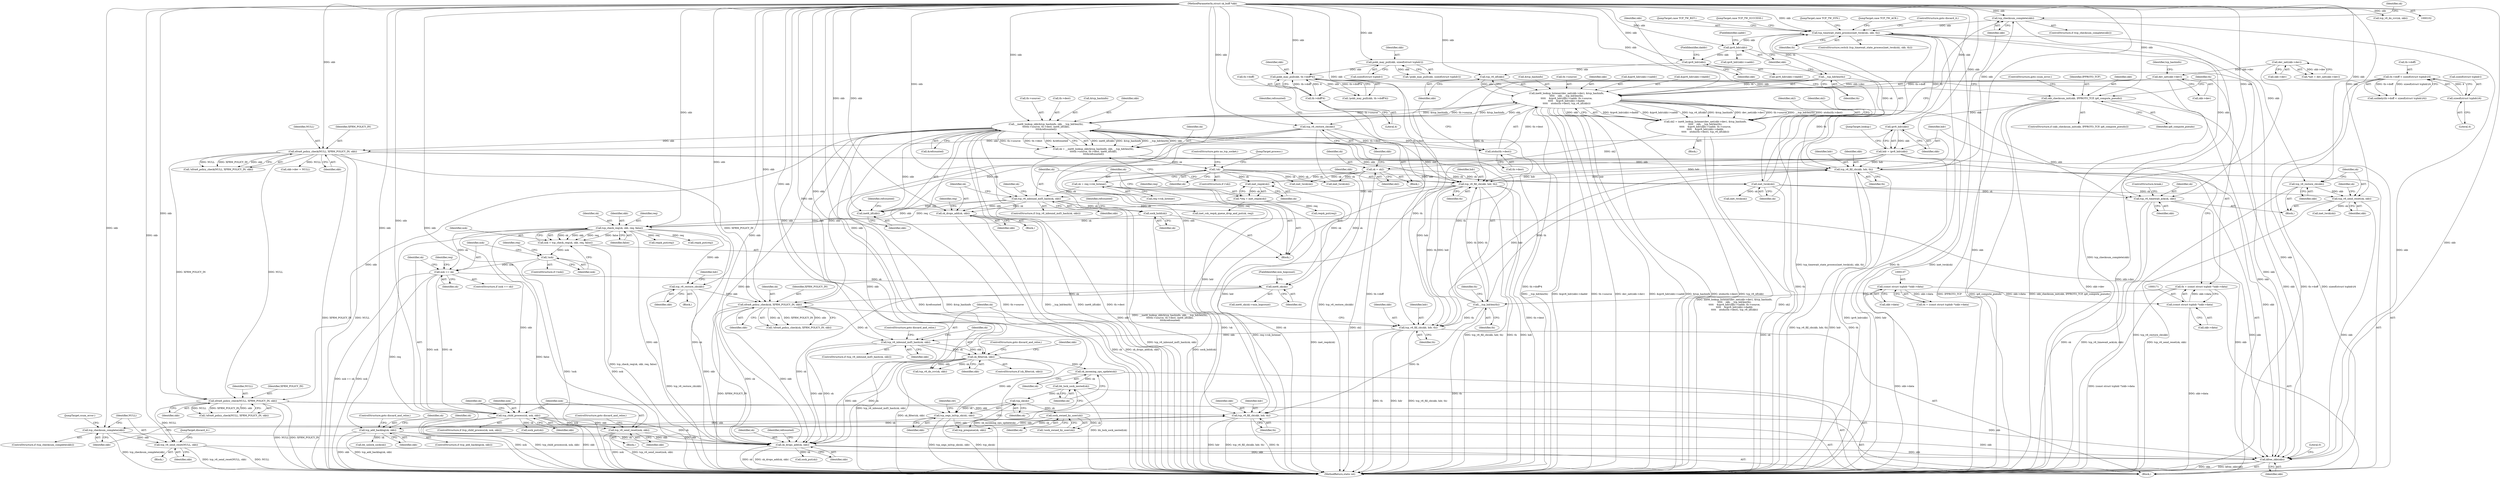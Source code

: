 digraph "0_linux_ac6e780070e30e4c35bd395acfe9191e6268bdd3_1@API" {
"1000429" [label="(Call,kfree_skb(skb))"];
"1000459" [label="(Call,tcp_checksum_complete(skb))"];
"1000454" [label="(Call,tcp_v6_fill_cb(skb, hdr, th))"];
"1000445" [label="(Call,xfrm6_policy_check(NULL, XFRM_POLICY_IN, skb))"];
"1000182" [label="(Call,__inet6_lookup_skb(&tcp_hashinfo, skb, __tcp_hdrlen(th),\n\t\t\t\tth->source, th->dest, inet6_iif(skb),\n\t\t\t\t&refcounted))"];
"1000478" [label="(Call,inet6_lookup_listener(dev_net(skb->dev), &tcp_hashinfo,\n\t\t\t\t\t    skb, __tcp_hdrlen(th),\n\t\t\t\t\t    &ipv6_hdr(skb)->saddr, th->source,\n\t\t\t\t\t    &ipv6_hdr(skb)->daddr,\n\t\t\t\t\t    ntohs(th->dest), tcp_v6_iif(skb)))"];
"1000479" [label="(Call,dev_net(skb->dev))"];
"1000113" [label="(Call,dev_net(skb->dev))"];
"1000505" [label="(Call,tcp_v6_iif(skb))"];
"1000498" [label="(Call,ipv6_hdr(skb))"];
"1000490" [label="(Call,ipv6_hdr(skb))"];
"1000467" [label="(Call,tcp_timewait_state_process(inet_twsk(sk), skb, th))"];
"1000468" [label="(Call,inet_twsk(sk))"];
"1000199" [label="(Call,!sk)"];
"1000180" [label="(Call,sk = __inet6_lookup_skb(&tcp_hashinfo, skb, __tcp_hdrlen(th),\n\t\t\t\tth->source, th->dest, inet6_iif(skb),\n\t\t\t\t&refcounted))"];
"1000517" [label="(Call,sk = sk2)"];
"1000476" [label="(Call,sk2 = inet6_lookup_listener(dev_net(skb->dev), &tcp_hashinfo,\n\t\t\t\t\t    skb, __tcp_hdrlen(th),\n\t\t\t\t\t    &ipv6_hdr(skb)->saddr, th->source,\n\t\t\t\t\t    &ipv6_hdr(skb)->daddr,\n\t\t\t\t\t    ntohs(th->dest), tcp_v6_iif(skb)))"];
"1000103" [label="(MethodParameterIn,struct sk_buff *skb)"];
"1000486" [label="(Call,__tcp_hdrlen(th))"];
"1000501" [label="(Call,ntohs(th->dest))"];
"1000194" [label="(Call,inet6_iif(skb))"];
"1000177" [label="(Call,ipv6_hdr(skb))"];
"1000163" [label="(Call,skb_checksum_init(skb, IPPROTO_TCP, ip6_compute_pseudo))"];
"1000154" [label="(Call,pskb_may_pull(skb, th->doff*4))"];
"1000129" [label="(Call,pskb_may_pull(skb, sizeof(struct tcphdr)))"];
"1000156" [label="(Call,th->doff*4)"];
"1000143" [label="(Call,th->doff < sizeof(struct tcphdr)/4)"];
"1000147" [label="(Call,sizeof(struct tcphdr)/4)"];
"1000233" [label="(Call,tcp_v6_inbound_md5_hash(sk, skb))"];
"1000223" [label="(Call,sk = req->rsk_listener)"];
"1000228" [label="(Call,tcp_v6_fill_cb(skb, hdr, th))"];
"1000520" [label="(Call,tcp_v6_restore_cb(skb))"];
"1000175" [label="(Call,hdr = ipv6_hdr(skb))"];
"1000186" [label="(Call,__tcp_hdrlen(th))"];
"1000168" [label="(Call,th = (const struct tcphdr *)skb->data)"];
"1000170" [label="(Call,(const struct tcphdr *)skb->data)"];
"1000136" [label="(Call,(const struct tcphdr *)skb->data)"];
"1000425" [label="(Call,tcp_v6_send_reset(NULL, skb))"];
"1000402" [label="(Call,xfrm6_policy_check(NULL, XFRM_POLICY_IN, skb))"];
"1000412" [label="(Call,tcp_checksum_complete(skb))"];
"1000407" [label="(Call,tcp_v6_fill_cb(skb, hdr, th))"];
"1000237" [label="(Call,sk_drops_add(sk, skb))"];
"1000527" [label="(Call,tcp_v6_timewait_ack(sk, skb))"];
"1000434" [label="(Call,sk_drops_add(sk, skb))"];
"1000285" [label="(Call,tcp_child_process(sk, nsk, skb))"];
"1000275" [label="(Call,nsk == sk)"];
"1000268" [label="(Call,!nsk)"];
"1000260" [label="(Call,nsk = tcp_check_req(sk, skb, req, false))"];
"1000262" [label="(Call,tcp_check_req(sk, skb, req, false))"];
"1000255" [label="(Call,sock_hold(sk))"];
"1000218" [label="(Call,*req = inet_reqsk(sk))"];
"1000220" [label="(Call,inet_reqsk(sk))"];
"1000306" [label="(Call,inet6_sk(sk))"];
"1000331" [label="(Call,sk_filter(sk, skb))"];
"1000326" [label="(Call,tcp_v6_inbound_md5_hash(sk, skb))"];
"1000316" [label="(Call,xfrm6_policy_check(sk, XFRM_POLICY_IN, skb))"];
"1000281" [label="(Call,tcp_v6_restore_cb(skb))"];
"1000321" [label="(Call,tcp_v6_fill_cb(skb, hdr, th))"];
"1000381" [label="(Call,tcp_add_backlog(sk, skb))"];
"1000366" [label="(Call,sock_owned_by_user(sk))"];
"1000358" [label="(Call,tcp_sk(sk))"];
"1000355" [label="(Call,bh_lock_sock_nested(sk))"];
"1000353" [label="(Call,sk_incoming_cpu_update(sk))"];
"1000357" [label="(Call,tcp_segs_in(tcp_sk(sk), skb))"];
"1000290" [label="(Call,tcp_v6_send_reset(nsk, skb))"];
"1000534" [label="(Call,tcp_v6_send_reset(sk, skb))"];
"1000532" [label="(Call,tcp_v6_restore_cb(skb))"];
"1000177" [label="(Call,ipv6_hdr(skb))"];
"1000241" [label="(Identifier,req)"];
"1000231" [label="(Identifier,th)"];
"1000541" [label="(JumpTarget,case TCP_TW_SUCCESS:)"];
"1000498" [label="(Call,ipv6_hdr(skb))"];
"1000269" [label="(Identifier,nsk)"];
"1000229" [label="(Identifier,skb)"];
"1000355" [label="(Call,bh_lock_sock_nested(sk))"];
"1000383" [label="(Identifier,skb)"];
"1000435" [label="(Identifier,sk)"];
"1000321" [label="(Call,tcp_v6_fill_cb(skb, hdr, th))"];
"1000114" [label="(Call,skb->dev)"];
"1000200" [label="(Identifier,sk)"];
"1000170" [label="(Call,(const struct tcphdr *)skb->data)"];
"1000332" [label="(Identifier,sk)"];
"1000500" [label="(FieldIdentifier,daddr)"];
"1000284" [label="(ControlStructure,if (tcp_child_process(sk, nsk, skb)))"];
"1000322" [label="(Identifier,skb)"];
"1000256" [label="(Identifier,sk)"];
"1000432" [label="(Literal,0)"];
"1000266" [label="(Identifier,false)"];
"1000147" [label="(Call,sizeof(struct tcphdr)/4)"];
"1000262" [label="(Call,tcp_check_req(sk, skb, req, false))"];
"1000484" [label="(Identifier,tcp_hashinfo)"];
"1000225" [label="(Call,req->rsk_listener)"];
"1000489" [label="(Call,ipv6_hdr(skb)->saddr)"];
"1000404" [label="(Identifier,XFRM_POLICY_IN)"];
"1000491" [label="(Identifier,skb)"];
"1000543" [label="(MethodReturn,static int)"];
"1000486" [label="(Call,__tcp_hdrlen(th))"];
"1000521" [label="(Identifier,skb)"];
"1000331" [label="(Call,sk_filter(sk, skb))"];
"1000487" [label="(Identifier,th)"];
"1000499" [label="(Identifier,skb)"];
"1000463" [label="(Call,inet_twsk(sk))"];
"1000178" [label="(Identifier,skb)"];
"1000413" [label="(Identifier,skb)"];
"1000199" [label="(Call,!sk)"];
"1000278" [label="(Block,)"];
"1000518" [label="(Identifier,sk)"];
"1000129" [label="(Call,pskb_may_pull(skb, sizeof(struct tcphdr)))"];
"1000289" [label="(Block,)"];
"1000188" [label="(Call,th->source)"];
"1000455" [label="(Identifier,skb)"];
"1000410" [label="(Identifier,th)"];
"1000305" [label="(Call,inet6_sk(sk)->min_hopcount)"];
"1000157" [label="(Call,th->doff)"];
"1000228" [label="(Call,tcp_v6_fill_cb(skb, hdr, th))"];
"1000134" [label="(Call,th = (const struct tcphdr *)skb->data)"];
"1000472" [label="(Block,)"];
"1000337" [label="(Identifier,skb)"];
"1000234" [label="(Identifier,sk)"];
"1000317" [label="(Identifier,sk)"];
"1000478" [label="(Call,inet6_lookup_listener(dev_net(skb->dev), &tcp_hashinfo,\n\t\t\t\t\t    skb, __tcp_hdrlen(th),\n\t\t\t\t\t    &ipv6_hdr(skb)->saddr, th->source,\n\t\t\t\t\t    &ipv6_hdr(skb)->daddr,\n\t\t\t\t\t    ntohs(th->dest), tcp_v6_iif(skb)))"];
"1000333" [label="(Identifier,skb)"];
"1000356" [label="(Identifier,sk)"];
"1000319" [label="(Identifier,skb)"];
"1000371" [label="(Call,tcp_prequeue(sk, skb))"];
"1000424" [label="(Block,)"];
"1000530" [label="(ControlStructure,break;)"];
"1000271" [label="(Call,reqsk_put(req))"];
"1000316" [label="(Call,xfrm6_policy_check(sk, XFRM_POLICY_IN, skb))"];
"1000381" [label="(Call,tcp_add_backlog(sk, skb))"];
"1000292" [label="(Identifier,skb)"];
"1000219" [label="(Identifier,req)"];
"1000445" [label="(Call,xfrm6_policy_check(NULL, XFRM_POLICY_IN, skb))"];
"1000275" [label="(Call,nsk == sk)"];
"1000328" [label="(Identifier,skb)"];
"1000176" [label="(Identifier,hdr)"];
"1000323" [label="(Identifier,hdr)"];
"1000230" [label="(Identifier,hdr)"];
"1000505" [label="(Call,tcp_v6_iif(skb))"];
"1000280" [label="(Identifier,req)"];
"1000195" [label="(Identifier,skb)"];
"1000403" [label="(Identifier,NULL)"];
"1000536" [label="(Identifier,skb)"];
"1000179" [label="(JumpTarget,lookup:)"];
"1000329" [label="(ControlStructure,goto discard_and_relse;)"];
"1000474" [label="(Block,)"];
"1000180" [label="(Call,sk = __inet6_lookup_skb(&tcp_hashinfo, skb, __tcp_hdrlen(th),\n\t\t\t\tth->source, th->dest, inet6_iif(skb),\n\t\t\t\t&refcounted))"];
"1000144" [label="(Call,th->doff)"];
"1000529" [label="(Identifier,skb)"];
"1000446" [label="(Identifier,NULL)"];
"1000501" [label="(Call,ntohs(th->dest))"];
"1000508" [label="(Identifier,sk2)"];
"1000303" [label="(Identifier,hdr)"];
"1000325" [label="(ControlStructure,if (tcp_v6_inbound_md5_hash(sk, skb)))"];
"1000128" [label="(Call,!pskb_may_pull(skb, sizeof(struct tcphdr)))"];
"1000451" [label="(Call,inet_twsk(sk))"];
"1000407" [label="(Call,tcp_v6_fill_cb(skb, hdr, th))"];
"1000434" [label="(Call,sk_drops_add(sk, skb))"];
"1000479" [label="(Call,dev_net(skb->dev))"];
"1000519" [label="(Identifier,sk2)"];
"1000509" [label="(Block,)"];
"1000466" [label="(ControlStructure,switch (tcp_timewait_state_process(inet_twsk(sk), skb, th)))"];
"1000470" [label="(Identifier,skb)"];
"1000335" [label="(Call,skb->dev = NULL)"];
"1000287" [label="(Identifier,nsk)"];
"1000131" [label="(Call,sizeof(struct tcphdr))"];
"1000476" [label="(Call,sk2 = inet6_lookup_listener(dev_net(skb->dev), &tcp_hashinfo,\n\t\t\t\t\t    skb, __tcp_hdrlen(th),\n\t\t\t\t\t    &ipv6_hdr(skb)->saddr, th->source,\n\t\t\t\t\t    &ipv6_hdr(skb)->daddr,\n\t\t\t\t\t    ntohs(th->dest), tcp_v6_iif(skb)))"];
"1000429" [label="(Call,kfree_skb(skb))"];
"1000264" [label="(Identifier,skb)"];
"1000459" [label="(Call,tcp_checksum_complete(skb))"];
"1000334" [label="(ControlStructure,goto discard_and_relse;)"];
"1000261" [label="(Identifier,nsk)"];
"1000138" [label="(Call,skb->data)"];
"1000469" [label="(Identifier,sk)"];
"1000358" [label="(Call,tcp_sk(sk))"];
"1000473" [label="(JumpTarget,case TCP_TW_SYN:)"];
"1000162" [label="(ControlStructure,if (skb_checksum_init(skb, IPPROTO_TCP, ip6_compute_pseudo)))"];
"1000202" [label="(JumpTarget,process:)"];
"1000538" [label="(Call,inet_twsk(sk))"];
"1000490" [label="(Call,ipv6_hdr(skb))"];
"1000143" [label="(Call,th->doff < sizeof(struct tcphdr)/4)"];
"1000533" [label="(Identifier,skb)"];
"1000438" [label="(Identifier,refcounted)"];
"1000308" [label="(FieldIdentifier,min_hopcount)"];
"1000130" [label="(Identifier,skb)"];
"1000216" [label="(Block,)"];
"1000430" [label="(Identifier,skb)"];
"1000285" [label="(Call,tcp_child_process(sk, nsk, skb))"];
"1000247" [label="(Identifier,sk)"];
"1000526" [label="(JumpTarget,case TCP_TW_ACK:)"];
"1000291" [label="(Identifier,nsk)"];
"1000238" [label="(Identifier,sk)"];
"1000175" [label="(Call,hdr = ipv6_hdr(skb))"];
"1000367" [label="(Identifier,sk)"];
"1000277" [label="(Identifier,sk)"];
"1000535" [label="(Identifier,sk)"];
"1000376" [label="(Call,tcp_v6_do_rcv(sk, skb))"];
"1000460" [label="(Identifier,skb)"];
"1000172" [label="(Call,skb->data)"];
"1000268" [label="(Call,!nsk)"];
"1000532" [label="(Call,tcp_v6_restore_cb(skb))"];
"1000191" [label="(Call,th->dest)"];
"1000260" [label="(Call,nsk = tcp_check_req(sk, skb, req, false))"];
"1000288" [label="(Identifier,skb)"];
"1000232" [label="(ControlStructure,if (tcp_v6_inbound_md5_hash(sk, skb)))"];
"1000380" [label="(ControlStructure,if (tcp_add_backlog(sk, skb)))"];
"1000183" [label="(Call,&tcp_hashinfo)"];
"1000251" [label="(Call,inet_csk_reqsk_queue_drop_and_put(sk, req))"];
"1000307" [label="(Identifier,sk)"];
"1000318" [label="(Identifier,XFRM_POLICY_IN)"];
"1000324" [label="(Identifier,th)"];
"1000148" [label="(Call,sizeof(struct tcphdr))"];
"1000233" [label="(Call,tcp_v6_inbound_md5_hash(sk, skb))"];
"1000493" [label="(Call,th->source)"];
"1000457" [label="(Identifier,th)"];
"1000458" [label="(ControlStructure,if (tcp_checksum_complete(skb)))"];
"1000444" [label="(Call,!xfrm6_policy_check(NULL, XFRM_POLICY_IN, skb))"];
"1000480" [label="(Call,skb->dev)"];
"1000456" [label="(Identifier,hdr)"];
"1000542" [label="(ControlStructure,goto discard_it;)"];
"1000385" [label="(ControlStructure,goto discard_and_relse;)"];
"1000520" [label="(Call,tcp_v6_restore_cb(skb))"];
"1000198" [label="(ControlStructure,if (!sk))"];
"1000426" [label="(Identifier,NULL)"];
"1000154" [label="(Call,pskb_may_pull(skb, th->doff*4))"];
"1000103" [label="(MethodParameterIn,struct sk_buff *skb)"];
"1000186" [label="(Call,__tcp_hdrlen(th))"];
"1000315" [label="(Call,!xfrm6_policy_check(sk, XFRM_POLICY_IN, skb))"];
"1000306" [label="(Call,inet6_sk(sk))"];
"1000330" [label="(ControlStructure,if (sk_filter(sk, skb)))"];
"1000362" [label="(Identifier,ret)"];
"1000366" [label="(Call,sock_owned_by_user(sk))"];
"1000411" [label="(ControlStructure,if (tcp_checksum_complete(skb)))"];
"1000326" [label="(Call,tcp_v6_inbound_md5_hash(sk, skb))"];
"1000267" [label="(ControlStructure,if (!nsk))"];
"1000454" [label="(Call,tcp_v6_fill_cb(skb, hdr, th))"];
"1000523" [label="(Identifier,refcounted)"];
"1000492" [label="(FieldIdentifier,saddr)"];
"1000167" [label="(ControlStructure,goto csum_error;)"];
"1000153" [label="(Call,!pskb_may_pull(skb, th->doff*4))"];
"1000185" [label="(Identifier,skb)"];
"1000412" [label="(Call,tcp_checksum_complete(skb))"];
"1000265" [label="(Identifier,req)"];
"1000360" [label="(Identifier,skb)"];
"1000539" [label="(Identifier,sk)"];
"1000155" [label="(Identifier,skb)"];
"1000220" [label="(Call,inet_reqsk(sk))"];
"1000497" [label="(Call,ipv6_hdr(skb)->daddr)"];
"1000201" [label="(ControlStructure,goto no_tcp_socket;)"];
"1000239" [label="(Identifier,skb)"];
"1000382" [label="(Identifier,sk)"];
"1000189" [label="(Identifier,th)"];
"1000168" [label="(Call,th = (const struct tcphdr *)skb->data)"];
"1000297" [label="(Identifier,sk)"];
"1000182" [label="(Call,__inet6_lookup_skb(&tcp_hashinfo, skb, __tcp_hdrlen(th),\n\t\t\t\tth->source, th->dest, inet6_iif(skb),\n\t\t\t\t&refcounted))"];
"1000272" [label="(Identifier,req)"];
"1000258" [label="(Identifier,refcounted)"];
"1000290" [label="(Call,tcp_v6_send_reset(nsk, skb))"];
"1000349" [label="(Call,tcp_v6_do_rcv(sk, skb))"];
"1000165" [label="(Identifier,IPPROTO_TCP)"];
"1000531" [label="(JumpTarget,case TCP_TW_RST:)"];
"1000281" [label="(Call,tcp_v6_restore_cb(skb))"];
"1000197" [label="(Identifier,refcounted)"];
"1000428" [label="(JumpTarget,discard_it:)"];
"1000164" [label="(Identifier,skb)"];
"1000401" [label="(Call,!xfrm6_policy_check(NULL, XFRM_POLICY_IN, skb))"];
"1000357" [label="(Call,tcp_segs_in(tcp_sk(sk), skb))"];
"1000276" [label="(Identifier,nsk)"];
"1000223" [label="(Call,sk = req->rsk_listener)"];
"1000237" [label="(Call,sk_drops_add(sk, skb))"];
"1000169" [label="(Identifier,th)"];
"1000113" [label="(Call,dev_net(skb->dev))"];
"1000235" [label="(Identifier,skb)"];
"1000436" [label="(Identifier,skb)"];
"1000296" [label="(Call,sock_put(sk))"];
"1000513" [label="(Call,inet_twsk(sk))"];
"1000415" [label="(JumpTarget,csum_error:)"];
"1000263" [label="(Identifier,sk)"];
"1000194" [label="(Call,inet6_iif(skb))"];
"1000274" [label="(ControlStructure,if (nsk == sk))"];
"1000485" [label="(Identifier,skb)"];
"1000166" [label="(Identifier,ip6_compute_pseudo)"];
"1000218" [label="(Call,*req = inet_reqsk(sk))"];
"1000111" [label="(Call,*net = dev_net(skb->dev))"];
"1000448" [label="(Identifier,skb)"];
"1000293" [label="(ControlStructure,goto discard_and_relse;)"];
"1000327" [label="(Identifier,sk)"];
"1000160" [label="(Literal,4)"];
"1000488" [label="(Call,&ipv6_hdr(skb)->saddr)"];
"1000187" [label="(Identifier,th)"];
"1000387" [label="(Identifier,sk)"];
"1000496" [label="(Call,&ipv6_hdr(skb)->daddr)"];
"1000464" [label="(Identifier,sk)"];
"1000527" [label="(Call,tcp_v6_timewait_ack(sk, skb))"];
"1000286" [label="(Identifier,sk)"];
"1000471" [label="(Identifier,th)"];
"1000386" [label="(Call,bh_unlock_sock(sk))"];
"1000365" [label="(Call,!sock_owned_by_user(sk))"];
"1000502" [label="(Call,th->dest)"];
"1000517" [label="(Call,sk = sk2)"];
"1000408" [label="(Identifier,skb)"];
"1000279" [label="(Call,reqsk_put(req))"];
"1000224" [label="(Identifier,sk)"];
"1000221" [label="(Identifier,sk)"];
"1000427" [label="(Identifier,skb)"];
"1000468" [label="(Call,inet_twsk(sk))"];
"1000425" [label="(Call,tcp_v6_send_reset(NULL, skb))"];
"1000447" [label="(Identifier,XFRM_POLICY_IN)"];
"1000354" [label="(Identifier,sk)"];
"1000181" [label="(Identifier,sk)"];
"1000150" [label="(Literal,4)"];
"1000136" [label="(Call,(const struct tcphdr *)skb->data)"];
"1000506" [label="(Identifier,skb)"];
"1000236" [label="(Block,)"];
"1000477" [label="(Identifier,sk2)"];
"1000240" [label="(Call,reqsk_put(req))"];
"1000467" [label="(Call,tcp_timewait_state_process(inet_twsk(sk), skb, th))"];
"1000402" [label="(Call,xfrm6_policy_check(NULL, XFRM_POLICY_IN, skb))"];
"1000483" [label="(Call,&tcp_hashinfo)"];
"1000142" [label="(Call,unlikely(th->doff < sizeof(struct tcphdr)/4))"];
"1000282" [label="(Identifier,skb)"];
"1000104" [label="(Block,)"];
"1000359" [label="(Identifier,sk)"];
"1000439" [label="(Call,sock_put(sk))"];
"1000156" [label="(Call,th->doff*4)"];
"1000353" [label="(Call,sk_incoming_cpu_update(sk))"];
"1000196" [label="(Call,&refcounted)"];
"1000409" [label="(Identifier,hdr)"];
"1000528" [label="(Identifier,sk)"];
"1000405" [label="(Identifier,skb)"];
"1000534" [label="(Call,tcp_v6_send_reset(sk, skb))"];
"1000255" [label="(Call,sock_hold(sk))"];
"1000163" [label="(Call,skb_checksum_init(skb, IPPROTO_TCP, ip6_compute_pseudo))"];
"1000429" -> "1000104"  [label="AST: "];
"1000429" -> "1000430"  [label="CFG: "];
"1000430" -> "1000429"  [label="AST: "];
"1000432" -> "1000429"  [label="CFG: "];
"1000429" -> "1000543"  [label="DDG: skb"];
"1000429" -> "1000543"  [label="DDG: kfree_skb(skb)"];
"1000459" -> "1000429"  [label="DDG: skb"];
"1000425" -> "1000429"  [label="DDG: skb"];
"1000237" -> "1000429"  [label="DDG: skb"];
"1000412" -> "1000429"  [label="DDG: skb"];
"1000527" -> "1000429"  [label="DDG: skb"];
"1000445" -> "1000429"  [label="DDG: skb"];
"1000467" -> "1000429"  [label="DDG: skb"];
"1000129" -> "1000429"  [label="DDG: skb"];
"1000163" -> "1000429"  [label="DDG: skb"];
"1000434" -> "1000429"  [label="DDG: skb"];
"1000402" -> "1000429"  [label="DDG: skb"];
"1000154" -> "1000429"  [label="DDG: skb"];
"1000534" -> "1000429"  [label="DDG: skb"];
"1000103" -> "1000429"  [label="DDG: skb"];
"1000459" -> "1000458"  [label="AST: "];
"1000459" -> "1000460"  [label="CFG: "];
"1000460" -> "1000459"  [label="AST: "];
"1000464" -> "1000459"  [label="CFG: "];
"1000469" -> "1000459"  [label="CFG: "];
"1000459" -> "1000543"  [label="DDG: tcp_checksum_complete(skb)"];
"1000454" -> "1000459"  [label="DDG: skb"];
"1000103" -> "1000459"  [label="DDG: skb"];
"1000459" -> "1000467"  [label="DDG: skb"];
"1000454" -> "1000104"  [label="AST: "];
"1000454" -> "1000457"  [label="CFG: "];
"1000455" -> "1000454"  [label="AST: "];
"1000456" -> "1000454"  [label="AST: "];
"1000457" -> "1000454"  [label="AST: "];
"1000460" -> "1000454"  [label="CFG: "];
"1000454" -> "1000543"  [label="DDG: th"];
"1000454" -> "1000543"  [label="DDG: tcp_v6_fill_cb(skb, hdr, th)"];
"1000454" -> "1000543"  [label="DDG: hdr"];
"1000454" -> "1000228"  [label="DDG: hdr"];
"1000454" -> "1000321"  [label="DDG: hdr"];
"1000445" -> "1000454"  [label="DDG: skb"];
"1000103" -> "1000454"  [label="DDG: skb"];
"1000175" -> "1000454"  [label="DDG: hdr"];
"1000228" -> "1000454"  [label="DDG: hdr"];
"1000186" -> "1000454"  [label="DDG: th"];
"1000486" -> "1000454"  [label="DDG: th"];
"1000454" -> "1000467"  [label="DDG: th"];
"1000445" -> "1000444"  [label="AST: "];
"1000445" -> "1000448"  [label="CFG: "];
"1000446" -> "1000445"  [label="AST: "];
"1000447" -> "1000445"  [label="AST: "];
"1000448" -> "1000445"  [label="AST: "];
"1000444" -> "1000445"  [label="CFG: "];
"1000445" -> "1000543"  [label="DDG: XFRM_POLICY_IN"];
"1000445" -> "1000543"  [label="DDG: NULL"];
"1000445" -> "1000316"  [label="DDG: XFRM_POLICY_IN"];
"1000445" -> "1000335"  [label="DDG: NULL"];
"1000445" -> "1000402"  [label="DDG: NULL"];
"1000445" -> "1000402"  [label="DDG: XFRM_POLICY_IN"];
"1000445" -> "1000444"  [label="DDG: NULL"];
"1000445" -> "1000444"  [label="DDG: XFRM_POLICY_IN"];
"1000445" -> "1000444"  [label="DDG: skb"];
"1000182" -> "1000445"  [label="DDG: skb"];
"1000520" -> "1000445"  [label="DDG: skb"];
"1000103" -> "1000445"  [label="DDG: skb"];
"1000182" -> "1000180"  [label="AST: "];
"1000182" -> "1000196"  [label="CFG: "];
"1000183" -> "1000182"  [label="AST: "];
"1000185" -> "1000182"  [label="AST: "];
"1000186" -> "1000182"  [label="AST: "];
"1000188" -> "1000182"  [label="AST: "];
"1000191" -> "1000182"  [label="AST: "];
"1000194" -> "1000182"  [label="AST: "];
"1000196" -> "1000182"  [label="AST: "];
"1000180" -> "1000182"  [label="CFG: "];
"1000182" -> "1000543"  [label="DDG: th->source"];
"1000182" -> "1000543"  [label="DDG: __tcp_hdrlen(th)"];
"1000182" -> "1000543"  [label="DDG: inet6_iif(skb)"];
"1000182" -> "1000543"  [label="DDG: th->dest"];
"1000182" -> "1000543"  [label="DDG: &refcounted"];
"1000182" -> "1000543"  [label="DDG: &tcp_hashinfo"];
"1000182" -> "1000180"  [label="DDG: inet6_iif(skb)"];
"1000182" -> "1000180"  [label="DDG: &tcp_hashinfo"];
"1000182" -> "1000180"  [label="DDG: __tcp_hdrlen(th)"];
"1000182" -> "1000180"  [label="DDG: skb"];
"1000182" -> "1000180"  [label="DDG: th->source"];
"1000182" -> "1000180"  [label="DDG: th->dest"];
"1000182" -> "1000180"  [label="DDG: &refcounted"];
"1000478" -> "1000182"  [label="DDG: &tcp_hashinfo"];
"1000478" -> "1000182"  [label="DDG: th->source"];
"1000194" -> "1000182"  [label="DDG: skb"];
"1000103" -> "1000182"  [label="DDG: skb"];
"1000186" -> "1000182"  [label="DDG: th"];
"1000501" -> "1000182"  [label="DDG: th->dest"];
"1000182" -> "1000228"  [label="DDG: skb"];
"1000182" -> "1000316"  [label="DDG: skb"];
"1000182" -> "1000402"  [label="DDG: skb"];
"1000182" -> "1000434"  [label="DDG: skb"];
"1000182" -> "1000478"  [label="DDG: &tcp_hashinfo"];
"1000182" -> "1000478"  [label="DDG: th->source"];
"1000182" -> "1000501"  [label="DDG: th->dest"];
"1000478" -> "1000476"  [label="AST: "];
"1000478" -> "1000505"  [label="CFG: "];
"1000479" -> "1000478"  [label="AST: "];
"1000483" -> "1000478"  [label="AST: "];
"1000485" -> "1000478"  [label="AST: "];
"1000486" -> "1000478"  [label="AST: "];
"1000488" -> "1000478"  [label="AST: "];
"1000493" -> "1000478"  [label="AST: "];
"1000496" -> "1000478"  [label="AST: "];
"1000501" -> "1000478"  [label="AST: "];
"1000505" -> "1000478"  [label="AST: "];
"1000476" -> "1000478"  [label="CFG: "];
"1000478" -> "1000543"  [label="DDG: __tcp_hdrlen(th)"];
"1000478" -> "1000543"  [label="DDG: &ipv6_hdr(skb)->daddr"];
"1000478" -> "1000543"  [label="DDG: &ipv6_hdr(skb)->saddr"];
"1000478" -> "1000543"  [label="DDG: &tcp_hashinfo"];
"1000478" -> "1000543"  [label="DDG: th->source"];
"1000478" -> "1000543"  [label="DDG: dev_net(skb->dev)"];
"1000478" -> "1000543"  [label="DDG: ntohs(th->dest)"];
"1000478" -> "1000543"  [label="DDG: tcp_v6_iif(skb)"];
"1000478" -> "1000476"  [label="DDG: &ipv6_hdr(skb)->daddr"];
"1000478" -> "1000476"  [label="DDG: &ipv6_hdr(skb)->saddr"];
"1000478" -> "1000476"  [label="DDG: tcp_v6_iif(skb)"];
"1000478" -> "1000476"  [label="DDG: &tcp_hashinfo"];
"1000478" -> "1000476"  [label="DDG: dev_net(skb->dev)"];
"1000478" -> "1000476"  [label="DDG: th->source"];
"1000478" -> "1000476"  [label="DDG: __tcp_hdrlen(th)"];
"1000478" -> "1000476"  [label="DDG: ntohs(th->dest)"];
"1000478" -> "1000476"  [label="DDG: skb"];
"1000479" -> "1000478"  [label="DDG: skb->dev"];
"1000505" -> "1000478"  [label="DDG: skb"];
"1000103" -> "1000478"  [label="DDG: skb"];
"1000486" -> "1000478"  [label="DDG: th"];
"1000501" -> "1000478"  [label="DDG: th->dest"];
"1000478" -> "1000520"  [label="DDG: skb"];
"1000478" -> "1000527"  [label="DDG: skb"];
"1000479" -> "1000480"  [label="CFG: "];
"1000480" -> "1000479"  [label="AST: "];
"1000484" -> "1000479"  [label="CFG: "];
"1000479" -> "1000543"  [label="DDG: skb->dev"];
"1000113" -> "1000479"  [label="DDG: skb->dev"];
"1000113" -> "1000111"  [label="AST: "];
"1000113" -> "1000114"  [label="CFG: "];
"1000114" -> "1000113"  [label="AST: "];
"1000111" -> "1000113"  [label="CFG: "];
"1000113" -> "1000543"  [label="DDG: skb->dev"];
"1000113" -> "1000111"  [label="DDG: skb->dev"];
"1000505" -> "1000506"  [label="CFG: "];
"1000506" -> "1000505"  [label="AST: "];
"1000498" -> "1000505"  [label="DDG: skb"];
"1000103" -> "1000505"  [label="DDG: skb"];
"1000498" -> "1000497"  [label="AST: "];
"1000498" -> "1000499"  [label="CFG: "];
"1000499" -> "1000498"  [label="AST: "];
"1000500" -> "1000498"  [label="CFG: "];
"1000490" -> "1000498"  [label="DDG: skb"];
"1000103" -> "1000498"  [label="DDG: skb"];
"1000490" -> "1000489"  [label="AST: "];
"1000490" -> "1000491"  [label="CFG: "];
"1000491" -> "1000490"  [label="AST: "];
"1000492" -> "1000490"  [label="CFG: "];
"1000467" -> "1000490"  [label="DDG: skb"];
"1000103" -> "1000490"  [label="DDG: skb"];
"1000467" -> "1000466"  [label="AST: "];
"1000467" -> "1000471"  [label="CFG: "];
"1000468" -> "1000467"  [label="AST: "];
"1000470" -> "1000467"  [label="AST: "];
"1000471" -> "1000467"  [label="AST: "];
"1000473" -> "1000467"  [label="CFG: "];
"1000526" -> "1000467"  [label="CFG: "];
"1000531" -> "1000467"  [label="CFG: "];
"1000541" -> "1000467"  [label="CFG: "];
"1000542" -> "1000467"  [label="CFG: "];
"1000467" -> "1000543"  [label="DDG: inet_twsk(sk)"];
"1000467" -> "1000543"  [label="DDG: tcp_timewait_state_process(inet_twsk(sk), skb, th)"];
"1000467" -> "1000543"  [label="DDG: th"];
"1000468" -> "1000467"  [label="DDG: sk"];
"1000103" -> "1000467"  [label="DDG: skb"];
"1000467" -> "1000486"  [label="DDG: th"];
"1000467" -> "1000527"  [label="DDG: skb"];
"1000467" -> "1000532"  [label="DDG: skb"];
"1000468" -> "1000469"  [label="CFG: "];
"1000469" -> "1000468"  [label="AST: "];
"1000470" -> "1000468"  [label="CFG: "];
"1000468" -> "1000543"  [label="DDG: sk"];
"1000199" -> "1000468"  [label="DDG: sk"];
"1000517" -> "1000468"  [label="DDG: sk"];
"1000468" -> "1000513"  [label="DDG: sk"];
"1000468" -> "1000527"  [label="DDG: sk"];
"1000468" -> "1000534"  [label="DDG: sk"];
"1000199" -> "1000198"  [label="AST: "];
"1000199" -> "1000200"  [label="CFG: "];
"1000200" -> "1000199"  [label="AST: "];
"1000201" -> "1000199"  [label="CFG: "];
"1000202" -> "1000199"  [label="CFG: "];
"1000199" -> "1000543"  [label="DDG: sk"];
"1000199" -> "1000543"  [label="DDG: !sk"];
"1000180" -> "1000199"  [label="DDG: sk"];
"1000199" -> "1000220"  [label="DDG: sk"];
"1000199" -> "1000306"  [label="DDG: sk"];
"1000199" -> "1000451"  [label="DDG: sk"];
"1000199" -> "1000463"  [label="DDG: sk"];
"1000180" -> "1000104"  [label="AST: "];
"1000181" -> "1000180"  [label="AST: "];
"1000200" -> "1000180"  [label="CFG: "];
"1000180" -> "1000543"  [label="DDG: __inet6_lookup_skb(&tcp_hashinfo, skb, __tcp_hdrlen(th),\n\t\t\t\tth->source, th->dest, inet6_iif(skb),\n\t\t\t\t&refcounted)"];
"1000517" -> "1000509"  [label="AST: "];
"1000517" -> "1000519"  [label="CFG: "];
"1000518" -> "1000517"  [label="AST: "];
"1000519" -> "1000517"  [label="AST: "];
"1000521" -> "1000517"  [label="CFG: "];
"1000517" -> "1000543"  [label="DDG: sk2"];
"1000517" -> "1000220"  [label="DDG: sk"];
"1000517" -> "1000306"  [label="DDG: sk"];
"1000517" -> "1000451"  [label="DDG: sk"];
"1000517" -> "1000463"  [label="DDG: sk"];
"1000476" -> "1000517"  [label="DDG: sk2"];
"1000476" -> "1000474"  [label="AST: "];
"1000477" -> "1000476"  [label="AST: "];
"1000508" -> "1000476"  [label="CFG: "];
"1000476" -> "1000543"  [label="DDG: sk2"];
"1000476" -> "1000543"  [label="DDG: inet6_lookup_listener(dev_net(skb->dev), &tcp_hashinfo,\n\t\t\t\t\t    skb, __tcp_hdrlen(th),\n\t\t\t\t\t    &ipv6_hdr(skb)->saddr, th->source,\n\t\t\t\t\t    &ipv6_hdr(skb)->daddr,\n\t\t\t\t\t    ntohs(th->dest), tcp_v6_iif(skb))"];
"1000103" -> "1000102"  [label="AST: "];
"1000103" -> "1000543"  [label="DDG: skb"];
"1000103" -> "1000129"  [label="DDG: skb"];
"1000103" -> "1000154"  [label="DDG: skb"];
"1000103" -> "1000163"  [label="DDG: skb"];
"1000103" -> "1000177"  [label="DDG: skb"];
"1000103" -> "1000194"  [label="DDG: skb"];
"1000103" -> "1000228"  [label="DDG: skb"];
"1000103" -> "1000233"  [label="DDG: skb"];
"1000103" -> "1000237"  [label="DDG: skb"];
"1000103" -> "1000262"  [label="DDG: skb"];
"1000103" -> "1000281"  [label="DDG: skb"];
"1000103" -> "1000285"  [label="DDG: skb"];
"1000103" -> "1000290"  [label="DDG: skb"];
"1000103" -> "1000316"  [label="DDG: skb"];
"1000103" -> "1000321"  [label="DDG: skb"];
"1000103" -> "1000326"  [label="DDG: skb"];
"1000103" -> "1000331"  [label="DDG: skb"];
"1000103" -> "1000349"  [label="DDG: skb"];
"1000103" -> "1000357"  [label="DDG: skb"];
"1000103" -> "1000371"  [label="DDG: skb"];
"1000103" -> "1000376"  [label="DDG: skb"];
"1000103" -> "1000381"  [label="DDG: skb"];
"1000103" -> "1000402"  [label="DDG: skb"];
"1000103" -> "1000407"  [label="DDG: skb"];
"1000103" -> "1000412"  [label="DDG: skb"];
"1000103" -> "1000425"  [label="DDG: skb"];
"1000103" -> "1000434"  [label="DDG: skb"];
"1000103" -> "1000520"  [label="DDG: skb"];
"1000103" -> "1000527"  [label="DDG: skb"];
"1000103" -> "1000532"  [label="DDG: skb"];
"1000103" -> "1000534"  [label="DDG: skb"];
"1000486" -> "1000487"  [label="CFG: "];
"1000487" -> "1000486"  [label="AST: "];
"1000491" -> "1000486"  [label="CFG: "];
"1000486" -> "1000543"  [label="DDG: th"];
"1000486" -> "1000228"  [label="DDG: th"];
"1000486" -> "1000321"  [label="DDG: th"];
"1000501" -> "1000502"  [label="CFG: "];
"1000502" -> "1000501"  [label="AST: "];
"1000506" -> "1000501"  [label="CFG: "];
"1000501" -> "1000543"  [label="DDG: th->dest"];
"1000194" -> "1000195"  [label="CFG: "];
"1000195" -> "1000194"  [label="AST: "];
"1000197" -> "1000194"  [label="CFG: "];
"1000177" -> "1000194"  [label="DDG: skb"];
"1000233" -> "1000194"  [label="DDG: skb"];
"1000177" -> "1000175"  [label="AST: "];
"1000177" -> "1000178"  [label="CFG: "];
"1000178" -> "1000177"  [label="AST: "];
"1000175" -> "1000177"  [label="CFG: "];
"1000177" -> "1000175"  [label="DDG: skb"];
"1000163" -> "1000177"  [label="DDG: skb"];
"1000163" -> "1000162"  [label="AST: "];
"1000163" -> "1000166"  [label="CFG: "];
"1000164" -> "1000163"  [label="AST: "];
"1000165" -> "1000163"  [label="AST: "];
"1000166" -> "1000163"  [label="AST: "];
"1000167" -> "1000163"  [label="CFG: "];
"1000169" -> "1000163"  [label="CFG: "];
"1000163" -> "1000543"  [label="DDG: ip6_compute_pseudo"];
"1000163" -> "1000543"  [label="DDG: skb_checksum_init(skb, IPPROTO_TCP, ip6_compute_pseudo)"];
"1000163" -> "1000543"  [label="DDG: IPPROTO_TCP"];
"1000154" -> "1000163"  [label="DDG: skb"];
"1000154" -> "1000153"  [label="AST: "];
"1000154" -> "1000156"  [label="CFG: "];
"1000155" -> "1000154"  [label="AST: "];
"1000156" -> "1000154"  [label="AST: "];
"1000153" -> "1000154"  [label="CFG: "];
"1000154" -> "1000543"  [label="DDG: th->doff*4"];
"1000154" -> "1000153"  [label="DDG: skb"];
"1000154" -> "1000153"  [label="DDG: th->doff*4"];
"1000129" -> "1000154"  [label="DDG: skb"];
"1000156" -> "1000154"  [label="DDG: th->doff"];
"1000156" -> "1000154"  [label="DDG: 4"];
"1000129" -> "1000128"  [label="AST: "];
"1000129" -> "1000131"  [label="CFG: "];
"1000130" -> "1000129"  [label="AST: "];
"1000131" -> "1000129"  [label="AST: "];
"1000128" -> "1000129"  [label="CFG: "];
"1000129" -> "1000128"  [label="DDG: skb"];
"1000156" -> "1000160"  [label="CFG: "];
"1000157" -> "1000156"  [label="AST: "];
"1000160" -> "1000156"  [label="AST: "];
"1000156" -> "1000543"  [label="DDG: th->doff"];
"1000143" -> "1000156"  [label="DDG: th->doff"];
"1000143" -> "1000142"  [label="AST: "];
"1000143" -> "1000147"  [label="CFG: "];
"1000144" -> "1000143"  [label="AST: "];
"1000147" -> "1000143"  [label="AST: "];
"1000142" -> "1000143"  [label="CFG: "];
"1000143" -> "1000543"  [label="DDG: th->doff"];
"1000143" -> "1000543"  [label="DDG: sizeof(struct tcphdr)/4"];
"1000143" -> "1000142"  [label="DDG: th->doff"];
"1000143" -> "1000142"  [label="DDG: sizeof(struct tcphdr)/4"];
"1000147" -> "1000143"  [label="DDG: 4"];
"1000147" -> "1000150"  [label="CFG: "];
"1000148" -> "1000147"  [label="AST: "];
"1000150" -> "1000147"  [label="AST: "];
"1000233" -> "1000232"  [label="AST: "];
"1000233" -> "1000235"  [label="CFG: "];
"1000234" -> "1000233"  [label="AST: "];
"1000235" -> "1000233"  [label="AST: "];
"1000238" -> "1000233"  [label="CFG: "];
"1000247" -> "1000233"  [label="CFG: "];
"1000233" -> "1000543"  [label="DDG: tcp_v6_inbound_md5_hash(sk, skb)"];
"1000223" -> "1000233"  [label="DDG: sk"];
"1000228" -> "1000233"  [label="DDG: skb"];
"1000233" -> "1000237"  [label="DDG: sk"];
"1000233" -> "1000237"  [label="DDG: skb"];
"1000233" -> "1000251"  [label="DDG: sk"];
"1000233" -> "1000255"  [label="DDG: sk"];
"1000233" -> "1000262"  [label="DDG: skb"];
"1000223" -> "1000216"  [label="AST: "];
"1000223" -> "1000225"  [label="CFG: "];
"1000224" -> "1000223"  [label="AST: "];
"1000225" -> "1000223"  [label="AST: "];
"1000229" -> "1000223"  [label="CFG: "];
"1000223" -> "1000543"  [label="DDG: req->rsk_listener"];
"1000228" -> "1000216"  [label="AST: "];
"1000228" -> "1000231"  [label="CFG: "];
"1000229" -> "1000228"  [label="AST: "];
"1000230" -> "1000228"  [label="AST: "];
"1000231" -> "1000228"  [label="AST: "];
"1000234" -> "1000228"  [label="CFG: "];
"1000228" -> "1000543"  [label="DDG: tcp_v6_fill_cb(skb, hdr, th)"];
"1000228" -> "1000543"  [label="DDG: th"];
"1000228" -> "1000543"  [label="DDG: hdr"];
"1000228" -> "1000186"  [label="DDG: th"];
"1000520" -> "1000228"  [label="DDG: skb"];
"1000175" -> "1000228"  [label="DDG: hdr"];
"1000186" -> "1000228"  [label="DDG: th"];
"1000228" -> "1000321"  [label="DDG: hdr"];
"1000228" -> "1000321"  [label="DDG: th"];
"1000228" -> "1000407"  [label="DDG: hdr"];
"1000520" -> "1000509"  [label="AST: "];
"1000520" -> "1000521"  [label="CFG: "];
"1000521" -> "1000520"  [label="AST: "];
"1000523" -> "1000520"  [label="CFG: "];
"1000520" -> "1000543"  [label="DDG: tcp_v6_restore_cb(skb)"];
"1000520" -> "1000316"  [label="DDG: skb"];
"1000520" -> "1000434"  [label="DDG: skb"];
"1000175" -> "1000104"  [label="AST: "];
"1000176" -> "1000175"  [label="AST: "];
"1000179" -> "1000175"  [label="CFG: "];
"1000175" -> "1000543"  [label="DDG: hdr"];
"1000175" -> "1000543"  [label="DDG: ipv6_hdr(skb)"];
"1000175" -> "1000321"  [label="DDG: hdr"];
"1000175" -> "1000407"  [label="DDG: hdr"];
"1000186" -> "1000187"  [label="CFG: "];
"1000187" -> "1000186"  [label="AST: "];
"1000189" -> "1000186"  [label="CFG: "];
"1000186" -> "1000543"  [label="DDG: th"];
"1000168" -> "1000186"  [label="DDG: th"];
"1000186" -> "1000321"  [label="DDG: th"];
"1000186" -> "1000407"  [label="DDG: th"];
"1000168" -> "1000104"  [label="AST: "];
"1000168" -> "1000170"  [label="CFG: "];
"1000169" -> "1000168"  [label="AST: "];
"1000170" -> "1000168"  [label="AST: "];
"1000176" -> "1000168"  [label="CFG: "];
"1000168" -> "1000543"  [label="DDG: (const struct tcphdr *)skb->data"];
"1000170" -> "1000168"  [label="DDG: skb->data"];
"1000170" -> "1000172"  [label="CFG: "];
"1000171" -> "1000170"  [label="AST: "];
"1000172" -> "1000170"  [label="AST: "];
"1000170" -> "1000543"  [label="DDG: skb->data"];
"1000136" -> "1000170"  [label="DDG: skb->data"];
"1000136" -> "1000134"  [label="AST: "];
"1000136" -> "1000138"  [label="CFG: "];
"1000137" -> "1000136"  [label="AST: "];
"1000138" -> "1000136"  [label="AST: "];
"1000134" -> "1000136"  [label="CFG: "];
"1000136" -> "1000543"  [label="DDG: skb->data"];
"1000136" -> "1000134"  [label="DDG: skb->data"];
"1000425" -> "1000424"  [label="AST: "];
"1000425" -> "1000427"  [label="CFG: "];
"1000426" -> "1000425"  [label="AST: "];
"1000427" -> "1000425"  [label="AST: "];
"1000428" -> "1000425"  [label="CFG: "];
"1000425" -> "1000543"  [label="DDG: NULL"];
"1000425" -> "1000543"  [label="DDG: tcp_v6_send_reset(NULL, skb)"];
"1000402" -> "1000425"  [label="DDG: NULL"];
"1000412" -> "1000425"  [label="DDG: skb"];
"1000402" -> "1000401"  [label="AST: "];
"1000402" -> "1000405"  [label="CFG: "];
"1000403" -> "1000402"  [label="AST: "];
"1000404" -> "1000402"  [label="AST: "];
"1000405" -> "1000402"  [label="AST: "];
"1000401" -> "1000402"  [label="CFG: "];
"1000402" -> "1000543"  [label="DDG: XFRM_POLICY_IN"];
"1000402" -> "1000543"  [label="DDG: NULL"];
"1000402" -> "1000401"  [label="DDG: NULL"];
"1000402" -> "1000401"  [label="DDG: XFRM_POLICY_IN"];
"1000402" -> "1000401"  [label="DDG: skb"];
"1000402" -> "1000407"  [label="DDG: skb"];
"1000412" -> "1000411"  [label="AST: "];
"1000412" -> "1000413"  [label="CFG: "];
"1000413" -> "1000412"  [label="AST: "];
"1000415" -> "1000412"  [label="CFG: "];
"1000426" -> "1000412"  [label="CFG: "];
"1000412" -> "1000543"  [label="DDG: tcp_checksum_complete(skb)"];
"1000407" -> "1000412"  [label="DDG: skb"];
"1000407" -> "1000104"  [label="AST: "];
"1000407" -> "1000410"  [label="CFG: "];
"1000408" -> "1000407"  [label="AST: "];
"1000409" -> "1000407"  [label="AST: "];
"1000410" -> "1000407"  [label="AST: "];
"1000413" -> "1000407"  [label="CFG: "];
"1000407" -> "1000543"  [label="DDG: hdr"];
"1000407" -> "1000543"  [label="DDG: tcp_v6_fill_cb(skb, hdr, th)"];
"1000407" -> "1000543"  [label="DDG: th"];
"1000237" -> "1000236"  [label="AST: "];
"1000237" -> "1000239"  [label="CFG: "];
"1000238" -> "1000237"  [label="AST: "];
"1000239" -> "1000237"  [label="AST: "];
"1000241" -> "1000237"  [label="CFG: "];
"1000237" -> "1000543"  [label="DDG: sk_drops_add(sk, skb)"];
"1000237" -> "1000543"  [label="DDG: sk"];
"1000527" -> "1000472"  [label="AST: "];
"1000527" -> "1000529"  [label="CFG: "];
"1000528" -> "1000527"  [label="AST: "];
"1000529" -> "1000527"  [label="AST: "];
"1000530" -> "1000527"  [label="CFG: "];
"1000527" -> "1000543"  [label="DDG: sk"];
"1000527" -> "1000543"  [label="DDG: tcp_v6_timewait_ack(sk, skb)"];
"1000434" -> "1000104"  [label="AST: "];
"1000434" -> "1000436"  [label="CFG: "];
"1000435" -> "1000434"  [label="AST: "];
"1000436" -> "1000434"  [label="AST: "];
"1000438" -> "1000434"  [label="CFG: "];
"1000434" -> "1000543"  [label="DDG: sk_drops_add(sk, skb)"];
"1000434" -> "1000543"  [label="DDG: sk"];
"1000285" -> "1000434"  [label="DDG: sk"];
"1000306" -> "1000434"  [label="DDG: sk"];
"1000331" -> "1000434"  [label="DDG: sk"];
"1000331" -> "1000434"  [label="DDG: skb"];
"1000262" -> "1000434"  [label="DDG: sk"];
"1000262" -> "1000434"  [label="DDG: skb"];
"1000381" -> "1000434"  [label="DDG: sk"];
"1000381" -> "1000434"  [label="DDG: skb"];
"1000326" -> "1000434"  [label="DDG: sk"];
"1000326" -> "1000434"  [label="DDG: skb"];
"1000316" -> "1000434"  [label="DDG: sk"];
"1000316" -> "1000434"  [label="DDG: skb"];
"1000290" -> "1000434"  [label="DDG: skb"];
"1000281" -> "1000434"  [label="DDG: skb"];
"1000434" -> "1000439"  [label="DDG: sk"];
"1000285" -> "1000284"  [label="AST: "];
"1000285" -> "1000288"  [label="CFG: "];
"1000286" -> "1000285"  [label="AST: "];
"1000287" -> "1000285"  [label="AST: "];
"1000288" -> "1000285"  [label="AST: "];
"1000291" -> "1000285"  [label="CFG: "];
"1000297" -> "1000285"  [label="CFG: "];
"1000285" -> "1000543"  [label="DDG: tcp_child_process(sk, nsk, skb)"];
"1000285" -> "1000543"  [label="DDG: nsk"];
"1000285" -> "1000543"  [label="DDG: skb"];
"1000275" -> "1000285"  [label="DDG: sk"];
"1000275" -> "1000285"  [label="DDG: nsk"];
"1000262" -> "1000285"  [label="DDG: skb"];
"1000285" -> "1000290"  [label="DDG: nsk"];
"1000285" -> "1000290"  [label="DDG: skb"];
"1000285" -> "1000296"  [label="DDG: sk"];
"1000275" -> "1000274"  [label="AST: "];
"1000275" -> "1000277"  [label="CFG: "];
"1000276" -> "1000275"  [label="AST: "];
"1000277" -> "1000275"  [label="AST: "];
"1000280" -> "1000275"  [label="CFG: "];
"1000286" -> "1000275"  [label="CFG: "];
"1000275" -> "1000543"  [label="DDG: nsk == sk"];
"1000275" -> "1000543"  [label="DDG: nsk"];
"1000268" -> "1000275"  [label="DDG: nsk"];
"1000262" -> "1000275"  [label="DDG: sk"];
"1000275" -> "1000306"  [label="DDG: sk"];
"1000268" -> "1000267"  [label="AST: "];
"1000268" -> "1000269"  [label="CFG: "];
"1000269" -> "1000268"  [label="AST: "];
"1000272" -> "1000268"  [label="CFG: "];
"1000276" -> "1000268"  [label="CFG: "];
"1000268" -> "1000543"  [label="DDG: nsk"];
"1000268" -> "1000543"  [label="DDG: !nsk"];
"1000260" -> "1000268"  [label="DDG: nsk"];
"1000260" -> "1000216"  [label="AST: "];
"1000260" -> "1000262"  [label="CFG: "];
"1000261" -> "1000260"  [label="AST: "];
"1000262" -> "1000260"  [label="AST: "];
"1000269" -> "1000260"  [label="CFG: "];
"1000260" -> "1000543"  [label="DDG: tcp_check_req(sk, skb, req, false)"];
"1000262" -> "1000260"  [label="DDG: sk"];
"1000262" -> "1000260"  [label="DDG: skb"];
"1000262" -> "1000260"  [label="DDG: req"];
"1000262" -> "1000260"  [label="DDG: false"];
"1000262" -> "1000266"  [label="CFG: "];
"1000263" -> "1000262"  [label="AST: "];
"1000264" -> "1000262"  [label="AST: "];
"1000265" -> "1000262"  [label="AST: "];
"1000266" -> "1000262"  [label="AST: "];
"1000262" -> "1000543"  [label="DDG: req"];
"1000262" -> "1000543"  [label="DDG: false"];
"1000255" -> "1000262"  [label="DDG: sk"];
"1000218" -> "1000262"  [label="DDG: req"];
"1000262" -> "1000271"  [label="DDG: req"];
"1000262" -> "1000279"  [label="DDG: req"];
"1000262" -> "1000281"  [label="DDG: skb"];
"1000255" -> "1000216"  [label="AST: "];
"1000255" -> "1000256"  [label="CFG: "];
"1000256" -> "1000255"  [label="AST: "];
"1000258" -> "1000255"  [label="CFG: "];
"1000255" -> "1000543"  [label="DDG: sock_hold(sk)"];
"1000218" -> "1000216"  [label="AST: "];
"1000218" -> "1000220"  [label="CFG: "];
"1000219" -> "1000218"  [label="AST: "];
"1000220" -> "1000218"  [label="AST: "];
"1000224" -> "1000218"  [label="CFG: "];
"1000218" -> "1000543"  [label="DDG: inet_reqsk(sk)"];
"1000220" -> "1000218"  [label="DDG: sk"];
"1000218" -> "1000240"  [label="DDG: req"];
"1000218" -> "1000251"  [label="DDG: req"];
"1000220" -> "1000221"  [label="CFG: "];
"1000221" -> "1000220"  [label="AST: "];
"1000306" -> "1000305"  [label="AST: "];
"1000306" -> "1000307"  [label="CFG: "];
"1000307" -> "1000306"  [label="AST: "];
"1000308" -> "1000306"  [label="CFG: "];
"1000306" -> "1000316"  [label="DDG: sk"];
"1000331" -> "1000330"  [label="AST: "];
"1000331" -> "1000333"  [label="CFG: "];
"1000332" -> "1000331"  [label="AST: "];
"1000333" -> "1000331"  [label="AST: "];
"1000334" -> "1000331"  [label="CFG: "];
"1000337" -> "1000331"  [label="CFG: "];
"1000331" -> "1000543"  [label="DDG: sk_filter(sk, skb)"];
"1000326" -> "1000331"  [label="DDG: sk"];
"1000326" -> "1000331"  [label="DDG: skb"];
"1000331" -> "1000349"  [label="DDG: sk"];
"1000331" -> "1000349"  [label="DDG: skb"];
"1000331" -> "1000353"  [label="DDG: sk"];
"1000331" -> "1000357"  [label="DDG: skb"];
"1000326" -> "1000325"  [label="AST: "];
"1000326" -> "1000328"  [label="CFG: "];
"1000327" -> "1000326"  [label="AST: "];
"1000328" -> "1000326"  [label="AST: "];
"1000329" -> "1000326"  [label="CFG: "];
"1000332" -> "1000326"  [label="CFG: "];
"1000326" -> "1000543"  [label="DDG: tcp_v6_inbound_md5_hash(sk, skb)"];
"1000316" -> "1000326"  [label="DDG: sk"];
"1000321" -> "1000326"  [label="DDG: skb"];
"1000316" -> "1000315"  [label="AST: "];
"1000316" -> "1000319"  [label="CFG: "];
"1000317" -> "1000316"  [label="AST: "];
"1000318" -> "1000316"  [label="AST: "];
"1000319" -> "1000316"  [label="AST: "];
"1000315" -> "1000316"  [label="CFG: "];
"1000316" -> "1000543"  [label="DDG: XFRM_POLICY_IN"];
"1000316" -> "1000315"  [label="DDG: sk"];
"1000316" -> "1000315"  [label="DDG: XFRM_POLICY_IN"];
"1000316" -> "1000315"  [label="DDG: skb"];
"1000281" -> "1000316"  [label="DDG: skb"];
"1000316" -> "1000321"  [label="DDG: skb"];
"1000281" -> "1000278"  [label="AST: "];
"1000281" -> "1000282"  [label="CFG: "];
"1000282" -> "1000281"  [label="AST: "];
"1000303" -> "1000281"  [label="CFG: "];
"1000281" -> "1000543"  [label="DDG: tcp_v6_restore_cb(skb)"];
"1000321" -> "1000104"  [label="AST: "];
"1000321" -> "1000324"  [label="CFG: "];
"1000322" -> "1000321"  [label="AST: "];
"1000323" -> "1000321"  [label="AST: "];
"1000324" -> "1000321"  [label="AST: "];
"1000327" -> "1000321"  [label="CFG: "];
"1000321" -> "1000543"  [label="DDG: th"];
"1000321" -> "1000543"  [label="DDG: hdr"];
"1000321" -> "1000543"  [label="DDG: tcp_v6_fill_cb(skb, hdr, th)"];
"1000381" -> "1000380"  [label="AST: "];
"1000381" -> "1000383"  [label="CFG: "];
"1000382" -> "1000381"  [label="AST: "];
"1000383" -> "1000381"  [label="AST: "];
"1000385" -> "1000381"  [label="CFG: "];
"1000387" -> "1000381"  [label="CFG: "];
"1000381" -> "1000543"  [label="DDG: skb"];
"1000381" -> "1000543"  [label="DDG: tcp_add_backlog(sk, skb)"];
"1000366" -> "1000381"  [label="DDG: sk"];
"1000357" -> "1000381"  [label="DDG: skb"];
"1000381" -> "1000386"  [label="DDG: sk"];
"1000366" -> "1000365"  [label="AST: "];
"1000366" -> "1000367"  [label="CFG: "];
"1000367" -> "1000366"  [label="AST: "];
"1000365" -> "1000366"  [label="CFG: "];
"1000366" -> "1000365"  [label="DDG: sk"];
"1000358" -> "1000366"  [label="DDG: sk"];
"1000366" -> "1000371"  [label="DDG: sk"];
"1000358" -> "1000357"  [label="AST: "];
"1000358" -> "1000359"  [label="CFG: "];
"1000359" -> "1000358"  [label="AST: "];
"1000360" -> "1000358"  [label="CFG: "];
"1000358" -> "1000357"  [label="DDG: sk"];
"1000355" -> "1000358"  [label="DDG: sk"];
"1000355" -> "1000104"  [label="AST: "];
"1000355" -> "1000356"  [label="CFG: "];
"1000356" -> "1000355"  [label="AST: "];
"1000359" -> "1000355"  [label="CFG: "];
"1000355" -> "1000543"  [label="DDG: bh_lock_sock_nested(sk)"];
"1000353" -> "1000355"  [label="DDG: sk"];
"1000353" -> "1000104"  [label="AST: "];
"1000353" -> "1000354"  [label="CFG: "];
"1000354" -> "1000353"  [label="AST: "];
"1000356" -> "1000353"  [label="CFG: "];
"1000353" -> "1000543"  [label="DDG: sk_incoming_cpu_update(sk)"];
"1000357" -> "1000104"  [label="AST: "];
"1000357" -> "1000360"  [label="CFG: "];
"1000360" -> "1000357"  [label="AST: "];
"1000362" -> "1000357"  [label="CFG: "];
"1000357" -> "1000543"  [label="DDG: tcp_segs_in(tcp_sk(sk), skb)"];
"1000357" -> "1000543"  [label="DDG: tcp_sk(sk)"];
"1000357" -> "1000371"  [label="DDG: skb"];
"1000290" -> "1000289"  [label="AST: "];
"1000290" -> "1000292"  [label="CFG: "];
"1000291" -> "1000290"  [label="AST: "];
"1000292" -> "1000290"  [label="AST: "];
"1000293" -> "1000290"  [label="CFG: "];
"1000290" -> "1000543"  [label="DDG: nsk"];
"1000290" -> "1000543"  [label="DDG: tcp_v6_send_reset(nsk, skb)"];
"1000534" -> "1000472"  [label="AST: "];
"1000534" -> "1000536"  [label="CFG: "];
"1000535" -> "1000534"  [label="AST: "];
"1000536" -> "1000534"  [label="AST: "];
"1000539" -> "1000534"  [label="CFG: "];
"1000534" -> "1000543"  [label="DDG: tcp_v6_send_reset(sk, skb)"];
"1000532" -> "1000534"  [label="DDG: skb"];
"1000534" -> "1000538"  [label="DDG: sk"];
"1000532" -> "1000472"  [label="AST: "];
"1000532" -> "1000533"  [label="CFG: "];
"1000533" -> "1000532"  [label="AST: "];
"1000535" -> "1000532"  [label="CFG: "];
"1000532" -> "1000543"  [label="DDG: tcp_v6_restore_cb(skb)"];
}
